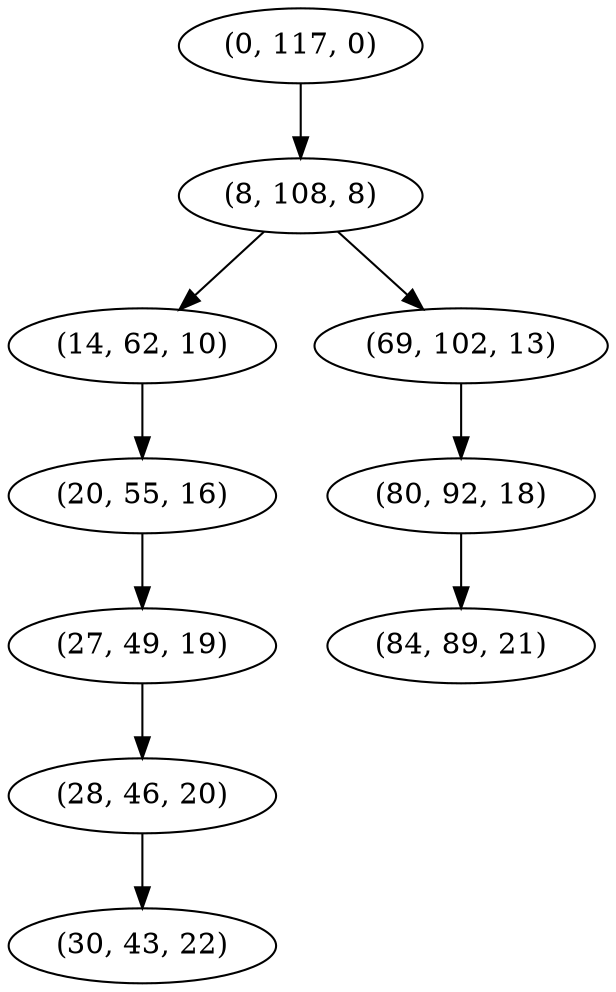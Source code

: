digraph tree {
    "(0, 117, 0)";
    "(8, 108, 8)";
    "(14, 62, 10)";
    "(20, 55, 16)";
    "(27, 49, 19)";
    "(28, 46, 20)";
    "(30, 43, 22)";
    "(69, 102, 13)";
    "(80, 92, 18)";
    "(84, 89, 21)";
    "(0, 117, 0)" -> "(8, 108, 8)";
    "(8, 108, 8)" -> "(14, 62, 10)";
    "(8, 108, 8)" -> "(69, 102, 13)";
    "(14, 62, 10)" -> "(20, 55, 16)";
    "(20, 55, 16)" -> "(27, 49, 19)";
    "(27, 49, 19)" -> "(28, 46, 20)";
    "(28, 46, 20)" -> "(30, 43, 22)";
    "(69, 102, 13)" -> "(80, 92, 18)";
    "(80, 92, 18)" -> "(84, 89, 21)";
}
